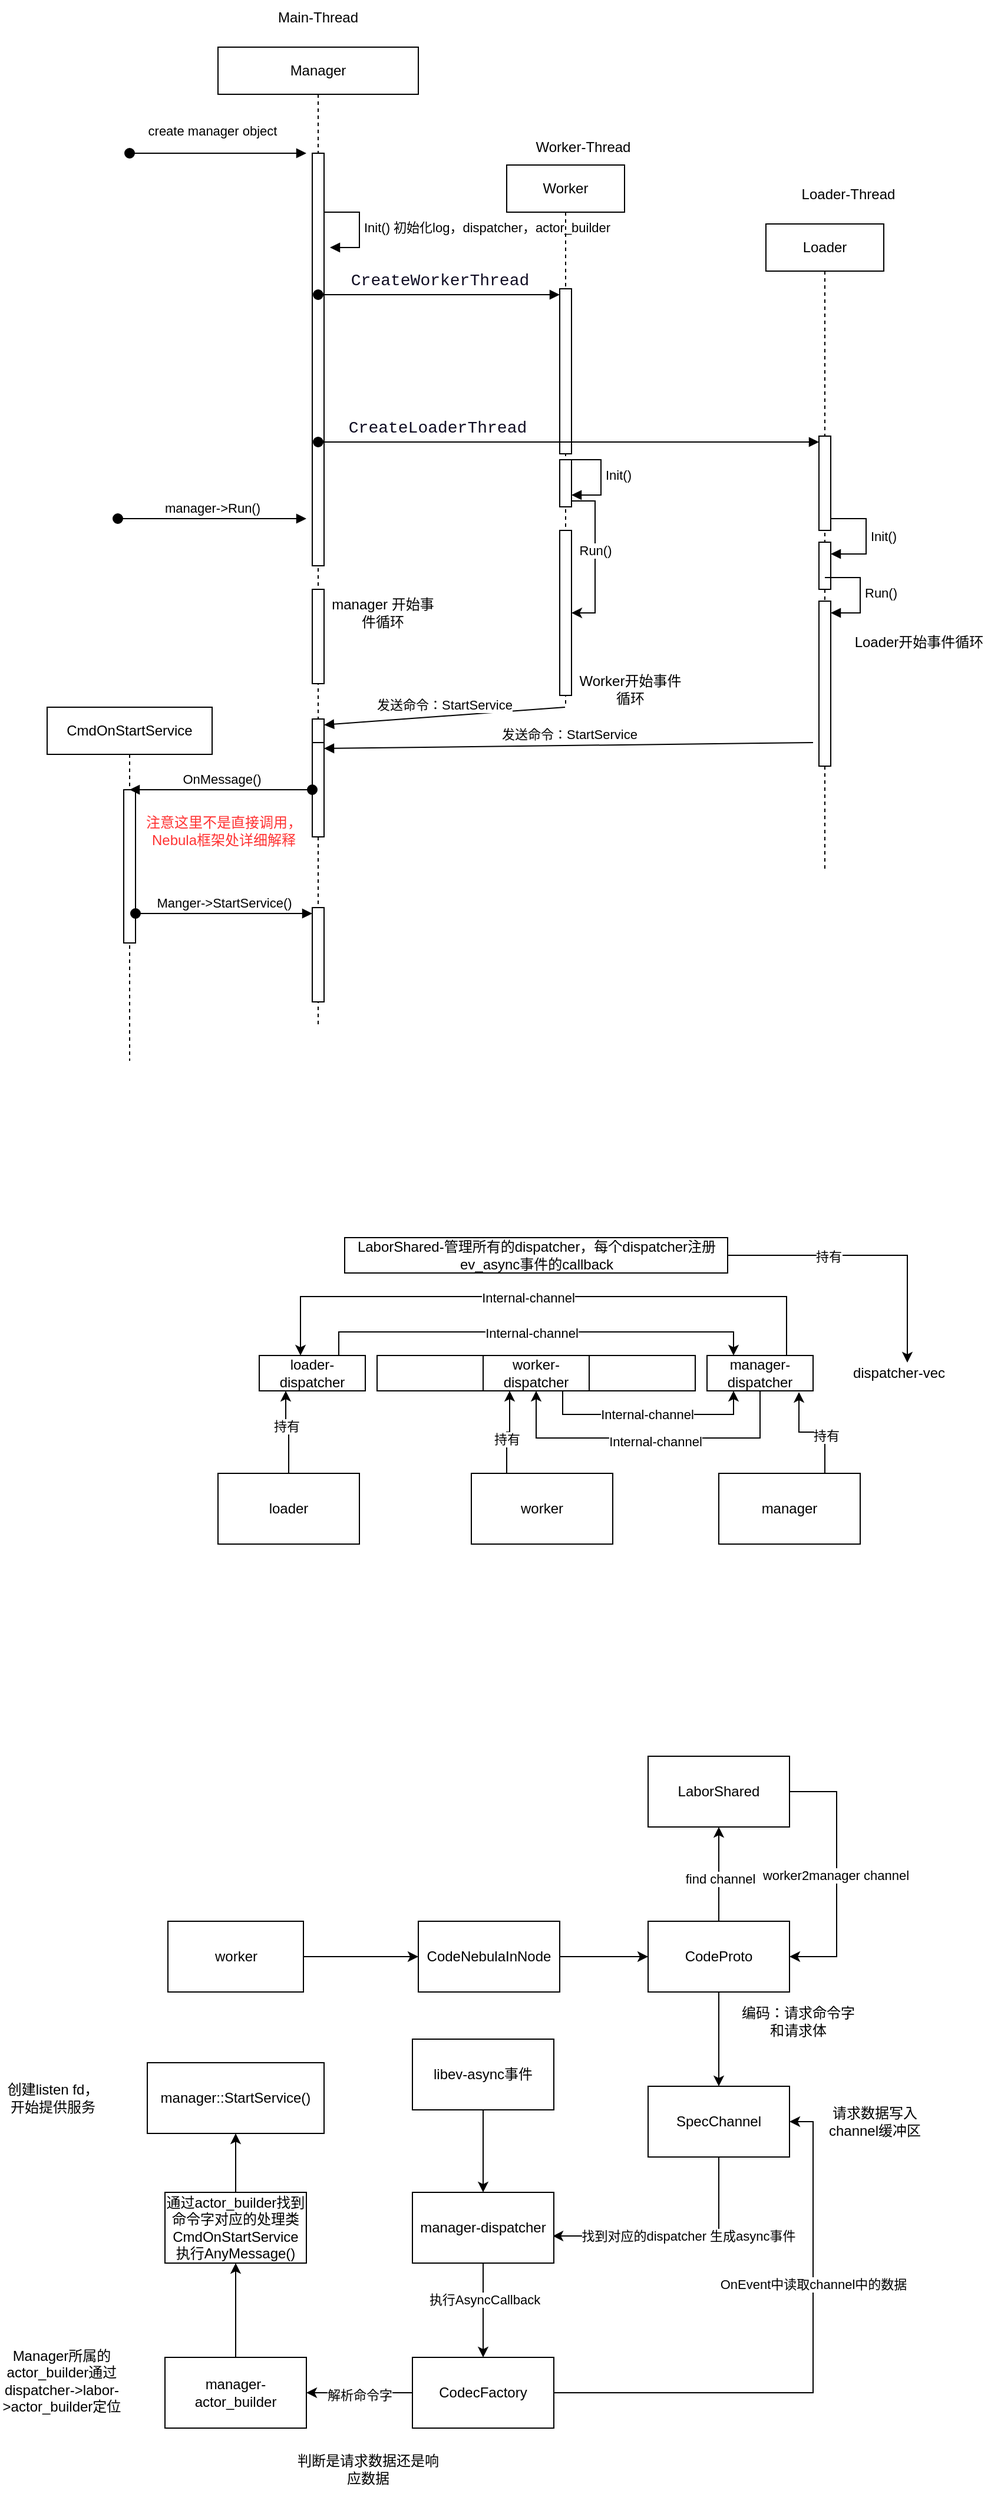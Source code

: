 <mxfile version="22.1.2" type="github">
  <diagram name="第 1 页" id="exQQPddznj57JsKQ9eLf">
    <mxGraphModel dx="2261" dy="841" grid="1" gridSize="10" guides="1" tooltips="1" connect="1" arrows="1" fold="1" page="1" pageScale="1" pageWidth="827" pageHeight="1169" math="0" shadow="0">
      <root>
        <mxCell id="0" />
        <mxCell id="1" parent="0" />
        <mxCell id="TXQwF1Fj1RK-C48ThL0Z-1" value="Manager" style="shape=umlLifeline;perimeter=lifelinePerimeter;whiteSpace=wrap;html=1;container=1;dropTarget=0;collapsible=0;recursiveResize=0;outlineConnect=0;portConstraint=eastwest;newEdgeStyle={&quot;curved&quot;:0,&quot;rounded&quot;:0};" vertex="1" parent="1">
          <mxGeometry x="5" y="300" width="170" height="830" as="geometry" />
        </mxCell>
        <mxCell id="TXQwF1Fj1RK-C48ThL0Z-2" value="" style="html=1;points=[[0,0,0,0,5],[0,1,0,0,-5],[1,0,0,0,5],[1,1,0,0,-5]];perimeter=orthogonalPerimeter;outlineConnect=0;targetShapes=umlLifeline;portConstraint=eastwest;newEdgeStyle={&quot;curved&quot;:0,&quot;rounded&quot;:0};" vertex="1" parent="TXQwF1Fj1RK-C48ThL0Z-1">
          <mxGeometry x="80" y="90" width="10" height="350" as="geometry" />
        </mxCell>
        <mxCell id="TXQwF1Fj1RK-C48ThL0Z-30" value="" style="html=1;points=[[0,0,0,0,5],[0,1,0,0,-5],[1,0,0,0,5],[1,1,0,0,-5]];perimeter=orthogonalPerimeter;outlineConnect=0;targetShapes=umlLifeline;portConstraint=eastwest;newEdgeStyle={&quot;curved&quot;:0,&quot;rounded&quot;:0};" vertex="1" parent="TXQwF1Fj1RK-C48ThL0Z-1">
          <mxGeometry x="80" y="460" width="10" height="80" as="geometry" />
        </mxCell>
        <mxCell id="TXQwF1Fj1RK-C48ThL0Z-32" value="manager 开始事件循环" style="text;html=1;strokeColor=none;fillColor=none;align=center;verticalAlign=middle;whiteSpace=wrap;rounded=0;" vertex="1" parent="TXQwF1Fj1RK-C48ThL0Z-1">
          <mxGeometry x="90" y="460" width="100" height="40" as="geometry" />
        </mxCell>
        <mxCell id="TXQwF1Fj1RK-C48ThL0Z-35" value="Init() 初始化log，dispatcher，actor_builder" style="html=1;align=left;spacingLeft=2;endArrow=block;rounded=0;edgeStyle=orthogonalEdgeStyle;curved=0;rounded=0;" edge="1" parent="TXQwF1Fj1RK-C48ThL0Z-1">
          <mxGeometry x="0.012" relative="1" as="geometry">
            <mxPoint x="90" y="140" as="sourcePoint" />
            <Array as="points">
              <mxPoint x="120" y="140" />
              <mxPoint x="120" y="170" />
            </Array>
            <mxPoint x="95" y="170" as="targetPoint" />
            <mxPoint as="offset" />
          </mxGeometry>
        </mxCell>
        <mxCell id="TXQwF1Fj1RK-C48ThL0Z-44" value="" style="html=1;points=[[0,0,0,0,5],[0,1,0,0,-5],[1,0,0,0,5],[1,1,0,0,-5]];perimeter=orthogonalPerimeter;outlineConnect=0;targetShapes=umlLifeline;portConstraint=eastwest;newEdgeStyle={&quot;curved&quot;:0,&quot;rounded&quot;:0};" vertex="1" parent="TXQwF1Fj1RK-C48ThL0Z-1">
          <mxGeometry x="80" y="570" width="10" height="80" as="geometry" />
        </mxCell>
        <mxCell id="TXQwF1Fj1RK-C48ThL0Z-3" value="Worker" style="shape=umlLifeline;perimeter=lifelinePerimeter;whiteSpace=wrap;html=1;container=1;dropTarget=0;collapsible=0;recursiveResize=0;outlineConnect=0;portConstraint=eastwest;newEdgeStyle={&quot;curved&quot;:0,&quot;rounded&quot;:0};" vertex="1" parent="1">
          <mxGeometry x="250" y="400" width="100" height="460" as="geometry" />
        </mxCell>
        <mxCell id="TXQwF1Fj1RK-C48ThL0Z-6" value="" style="html=1;points=[[0,0,0,0,5],[0,1,0,0,-5],[1,0,0,0,5],[1,1,0,0,-5]];perimeter=orthogonalPerimeter;outlineConnect=0;targetShapes=umlLifeline;portConstraint=eastwest;newEdgeStyle={&quot;curved&quot;:0,&quot;rounded&quot;:0};" vertex="1" parent="TXQwF1Fj1RK-C48ThL0Z-3">
          <mxGeometry x="45" y="105" width="10" height="140" as="geometry" />
        </mxCell>
        <mxCell id="TXQwF1Fj1RK-C48ThL0Z-11" value="" style="html=1;points=[[0,0,0,0,5],[0,1,0,0,-5],[1,0,0,0,5],[1,1,0,0,-5]];perimeter=orthogonalPerimeter;outlineConnect=0;targetShapes=umlLifeline;portConstraint=eastwest;newEdgeStyle={&quot;curved&quot;:0,&quot;rounded&quot;:0};" vertex="1" parent="TXQwF1Fj1RK-C48ThL0Z-3">
          <mxGeometry x="45" y="250" width="10" height="40" as="geometry" />
        </mxCell>
        <mxCell id="TXQwF1Fj1RK-C48ThL0Z-22" style="edgeStyle=orthogonalEdgeStyle;rounded=0;orthogonalLoop=1;jettySize=auto;html=1;curved=0;exitX=1;exitY=1;exitDx=0;exitDy=-5;exitPerimeter=0;" edge="1" parent="TXQwF1Fj1RK-C48ThL0Z-3" source="TXQwF1Fj1RK-C48ThL0Z-11" target="TXQwF1Fj1RK-C48ThL0Z-13">
          <mxGeometry relative="1" as="geometry" />
        </mxCell>
        <mxCell id="TXQwF1Fj1RK-C48ThL0Z-23" value="Run()" style="edgeLabel;html=1;align=center;verticalAlign=middle;resizable=0;points=[];" vertex="1" connectable="0" parent="TXQwF1Fj1RK-C48ThL0Z-22">
          <mxGeometry x="-0.086" relative="1" as="geometry">
            <mxPoint as="offset" />
          </mxGeometry>
        </mxCell>
        <mxCell id="TXQwF1Fj1RK-C48ThL0Z-13" value="" style="html=1;points=[[0,0,0,0,5],[0,1,0,0,-5],[1,0,0,0,5],[1,1,0,0,-5]];perimeter=orthogonalPerimeter;outlineConnect=0;targetShapes=umlLifeline;portConstraint=eastwest;newEdgeStyle={&quot;curved&quot;:0,&quot;rounded&quot;:0};" vertex="1" parent="TXQwF1Fj1RK-C48ThL0Z-3">
          <mxGeometry x="45" y="310" width="10" height="140" as="geometry" />
        </mxCell>
        <mxCell id="TXQwF1Fj1RK-C48ThL0Z-4" value="Loader" style="shape=umlLifeline;perimeter=lifelinePerimeter;whiteSpace=wrap;html=1;container=1;dropTarget=0;collapsible=0;recursiveResize=0;outlineConnect=0;portConstraint=eastwest;newEdgeStyle={&quot;curved&quot;:0,&quot;rounded&quot;:0};" vertex="1" parent="1">
          <mxGeometry x="470" y="450" width="100" height="550" as="geometry" />
        </mxCell>
        <mxCell id="TXQwF1Fj1RK-C48ThL0Z-8" value="" style="html=1;points=[[0,0,0,0,5],[0,1,0,0,-5],[1,0,0,0,5],[1,1,0,0,-5]];perimeter=orthogonalPerimeter;outlineConnect=0;targetShapes=umlLifeline;portConstraint=eastwest;newEdgeStyle={&quot;curved&quot;:0,&quot;rounded&quot;:0};" vertex="1" parent="TXQwF1Fj1RK-C48ThL0Z-4">
          <mxGeometry x="45" y="180" width="10" height="80" as="geometry" />
        </mxCell>
        <mxCell id="TXQwF1Fj1RK-C48ThL0Z-15" value="" style="html=1;points=[[0,0,0,0,5],[0,1,0,0,-5],[1,0,0,0,5],[1,1,0,0,-5]];perimeter=orthogonalPerimeter;outlineConnect=0;targetShapes=umlLifeline;portConstraint=eastwest;newEdgeStyle={&quot;curved&quot;:0,&quot;rounded&quot;:0};" vertex="1" parent="TXQwF1Fj1RK-C48ThL0Z-4">
          <mxGeometry x="45" y="270" width="10" height="40" as="geometry" />
        </mxCell>
        <mxCell id="TXQwF1Fj1RK-C48ThL0Z-16" value="Init()" style="html=1;align=left;spacingLeft=2;endArrow=block;rounded=0;edgeStyle=orthogonalEdgeStyle;curved=0;rounded=0;" edge="1" target="TXQwF1Fj1RK-C48ThL0Z-15" parent="TXQwF1Fj1RK-C48ThL0Z-4">
          <mxGeometry relative="1" as="geometry">
            <mxPoint x="55" y="250" as="sourcePoint" />
            <Array as="points">
              <mxPoint x="85" y="280" />
            </Array>
            <mxPoint as="offset" />
          </mxGeometry>
        </mxCell>
        <mxCell id="TXQwF1Fj1RK-C48ThL0Z-17" value="" style="html=1;points=[[0,0,0,0,5],[0,1,0,0,-5],[1,0,0,0,5],[1,1,0,0,-5]];perimeter=orthogonalPerimeter;outlineConnect=0;targetShapes=umlLifeline;portConstraint=eastwest;newEdgeStyle={&quot;curved&quot;:0,&quot;rounded&quot;:0};" vertex="1" parent="TXQwF1Fj1RK-C48ThL0Z-4">
          <mxGeometry x="45" y="320" width="10" height="140" as="geometry" />
        </mxCell>
        <mxCell id="TXQwF1Fj1RK-C48ThL0Z-7" value="&lt;div style=&quot;font-family: Consolas, &amp;quot;Courier New&amp;quot;, monospace; font-size: 14px; line-height: 19px;&quot;&gt;&lt;font color=&quot;#100d23&quot; style=&quot;background-color: rgb(255, 255, 255);&quot;&gt;CreateWorkerThread&lt;/font&gt;&lt;/div&gt;" style="html=1;verticalAlign=bottom;startArrow=oval;endArrow=block;startSize=8;curved=0;rounded=0;entryX=0;entryY=0;entryDx=0;entryDy=5;" edge="1" target="TXQwF1Fj1RK-C48ThL0Z-6" parent="1" source="TXQwF1Fj1RK-C48ThL0Z-1">
          <mxGeometry x="0.002" relative="1" as="geometry">
            <mxPoint x="225" y="325" as="sourcePoint" />
            <mxPoint as="offset" />
          </mxGeometry>
        </mxCell>
        <mxCell id="TXQwF1Fj1RK-C48ThL0Z-9" value="&lt;div style=&quot;font-family: Consolas, &amp;quot;Courier New&amp;quot;, monospace; font-size: 14px; line-height: 19px;&quot;&gt;&lt;font color=&quot;#100d23&quot; style=&quot;background-color: rgb(255, 255, 255);&quot;&gt;CreateLoaderThread&lt;/font&gt;&lt;/div&gt;" style="html=1;verticalAlign=bottom;startArrow=oval;endArrow=block;startSize=8;curved=0;rounded=0;entryX=0;entryY=0;entryDx=0;entryDy=5;" edge="1" target="TXQwF1Fj1RK-C48ThL0Z-8" parent="1" source="TXQwF1Fj1RK-C48ThL0Z-1">
          <mxGeometry x="-0.525" relative="1" as="geometry">
            <mxPoint x="445" y="415" as="sourcePoint" />
            <mxPoint as="offset" />
          </mxGeometry>
        </mxCell>
        <mxCell id="TXQwF1Fj1RK-C48ThL0Z-19" value="Main-Thread" style="text;html=1;strokeColor=none;fillColor=none;align=center;verticalAlign=middle;whiteSpace=wrap;rounded=0;" vertex="1" parent="1">
          <mxGeometry x="40" y="260" width="100" height="30" as="geometry" />
        </mxCell>
        <mxCell id="TXQwF1Fj1RK-C48ThL0Z-20" value="Worker-Thread" style="text;html=1;strokeColor=none;fillColor=none;align=center;verticalAlign=middle;whiteSpace=wrap;rounded=0;" vertex="1" parent="1">
          <mxGeometry x="260" y="370" width="110" height="30" as="geometry" />
        </mxCell>
        <mxCell id="TXQwF1Fj1RK-C48ThL0Z-21" value="Loader-Thread" style="text;html=1;strokeColor=none;fillColor=none;align=center;verticalAlign=middle;whiteSpace=wrap;rounded=0;" vertex="1" parent="1">
          <mxGeometry x="490" y="410" width="100" height="30" as="geometry" />
        </mxCell>
        <mxCell id="TXQwF1Fj1RK-C48ThL0Z-28" value="create manager object" style="html=1;verticalAlign=bottom;startArrow=oval;startFill=1;endArrow=block;startSize=8;curved=0;rounded=0;" edge="1" parent="1">
          <mxGeometry x="-0.067" y="10" width="60" relative="1" as="geometry">
            <mxPoint x="-70" y="390" as="sourcePoint" />
            <mxPoint x="80" y="390" as="targetPoint" />
            <mxPoint as="offset" />
          </mxGeometry>
        </mxCell>
        <mxCell id="TXQwF1Fj1RK-C48ThL0Z-31" value="manager-&amp;gt;Run()" style="html=1;verticalAlign=bottom;startArrow=oval;startFill=1;endArrow=block;startSize=8;curved=0;rounded=0;" edge="1" parent="1">
          <mxGeometry width="60" relative="1" as="geometry">
            <mxPoint x="-80" y="700" as="sourcePoint" />
            <mxPoint x="80" y="700" as="targetPoint" />
          </mxGeometry>
        </mxCell>
        <mxCell id="TXQwF1Fj1RK-C48ThL0Z-37" value="Init()" style="html=1;align=left;spacingLeft=2;endArrow=block;rounded=0;edgeStyle=orthogonalEdgeStyle;curved=0;rounded=0;" edge="1" parent="1">
          <mxGeometry relative="1" as="geometry">
            <mxPoint x="300" y="650" as="sourcePoint" />
            <Array as="points">
              <mxPoint x="330" y="680" />
            </Array>
            <mxPoint x="305" y="680" as="targetPoint" />
          </mxGeometry>
        </mxCell>
        <mxCell id="TXQwF1Fj1RK-C48ThL0Z-41" value="Run()" style="html=1;align=left;spacingLeft=2;endArrow=block;rounded=0;edgeStyle=orthogonalEdgeStyle;curved=0;rounded=0;" edge="1" parent="1">
          <mxGeometry relative="1" as="geometry">
            <mxPoint x="520" y="750" as="sourcePoint" />
            <Array as="points">
              <mxPoint x="550" y="780" />
            </Array>
            <mxPoint x="525" y="780" as="targetPoint" />
          </mxGeometry>
        </mxCell>
        <mxCell id="TXQwF1Fj1RK-C48ThL0Z-42" value="Worker开始事件循环" style="text;html=1;strokeColor=none;fillColor=none;align=center;verticalAlign=middle;whiteSpace=wrap;rounded=0;" vertex="1" parent="1">
          <mxGeometry x="310" y="830" width="90" height="30" as="geometry" />
        </mxCell>
        <mxCell id="TXQwF1Fj1RK-C48ThL0Z-43" value="Loader开始事件循环" style="text;html=1;strokeColor=none;fillColor=none;align=center;verticalAlign=middle;whiteSpace=wrap;rounded=0;" vertex="1" parent="1">
          <mxGeometry x="540" y="790" width="120" height="30" as="geometry" />
        </mxCell>
        <mxCell id="TXQwF1Fj1RK-C48ThL0Z-45" value="发送命令：StartService" style="html=1;verticalAlign=bottom;endArrow=block;curved=0;rounded=0;entryX=1;entryY=0;entryDx=0;entryDy=5;" edge="1" target="TXQwF1Fj1RK-C48ThL0Z-44" parent="1" source="TXQwF1Fj1RK-C48ThL0Z-3">
          <mxGeometry relative="1" as="geometry">
            <mxPoint x="165" y="805" as="sourcePoint" />
          </mxGeometry>
        </mxCell>
        <mxCell id="TXQwF1Fj1RK-C48ThL0Z-47" value="" style="html=1;points=[[0,0,0,0,5],[0,1,0,0,-5],[1,0,0,0,5],[1,1,0,0,-5]];perimeter=orthogonalPerimeter;outlineConnect=0;targetShapes=umlLifeline;portConstraint=eastwest;newEdgeStyle={&quot;curved&quot;:0,&quot;rounded&quot;:0};" vertex="1" parent="1">
          <mxGeometry x="85" y="890" width="10" height="80" as="geometry" />
        </mxCell>
        <mxCell id="TXQwF1Fj1RK-C48ThL0Z-48" value="发送命令：StartService" style="html=1;verticalAlign=bottom;endArrow=block;curved=0;rounded=0;entryX=1;entryY=0;entryDx=0;entryDy=5;" edge="1" target="TXQwF1Fj1RK-C48ThL0Z-47" parent="1">
          <mxGeometry relative="1" as="geometry">
            <mxPoint x="510" y="890" as="sourcePoint" />
          </mxGeometry>
        </mxCell>
        <mxCell id="TXQwF1Fj1RK-C48ThL0Z-51" value="CmdOnStartService" style="shape=umlLifeline;perimeter=lifelinePerimeter;whiteSpace=wrap;html=1;container=1;dropTarget=0;collapsible=0;recursiveResize=0;outlineConnect=0;portConstraint=eastwest;newEdgeStyle={&quot;curved&quot;:0,&quot;rounded&quot;:0};" vertex="1" parent="1">
          <mxGeometry x="-140" y="860" width="140" height="300" as="geometry" />
        </mxCell>
        <mxCell id="TXQwF1Fj1RK-C48ThL0Z-53" value="" style="html=1;points=[[0,0,0,0,5],[0,1,0,0,-5],[1,0,0,0,5],[1,1,0,0,-5]];perimeter=orthogonalPerimeter;outlineConnect=0;targetShapes=umlLifeline;portConstraint=eastwest;newEdgeStyle={&quot;curved&quot;:0,&quot;rounded&quot;:0};" vertex="1" parent="TXQwF1Fj1RK-C48ThL0Z-51">
          <mxGeometry x="65" y="70" width="10" height="130" as="geometry" />
        </mxCell>
        <mxCell id="TXQwF1Fj1RK-C48ThL0Z-52" value="OnMessage()" style="html=1;verticalAlign=bottom;startArrow=oval;startFill=1;endArrow=block;startSize=8;curved=0;rounded=0;" edge="1" parent="1" source="TXQwF1Fj1RK-C48ThL0Z-47" target="TXQwF1Fj1RK-C48ThL0Z-51">
          <mxGeometry width="60" relative="1" as="geometry">
            <mxPoint x="-10" y="990" as="sourcePoint" />
            <mxPoint x="30" y="1060" as="targetPoint" />
          </mxGeometry>
        </mxCell>
        <mxCell id="TXQwF1Fj1RK-C48ThL0Z-54" value="&lt;font color=&quot;#ff3333&quot;&gt;注意这里不是直接调用，Nebula框架处详细解释&lt;/font&gt;" style="text;html=1;strokeColor=none;fillColor=none;align=center;verticalAlign=middle;whiteSpace=wrap;rounded=0;" vertex="1" parent="1">
          <mxGeometry x="-65" y="940" width="150" height="50" as="geometry" />
        </mxCell>
        <mxCell id="TXQwF1Fj1RK-C48ThL0Z-55" value="" style="html=1;points=[[0,0,0,0,5],[0,1,0,0,-5],[1,0,0,0,5],[1,1,0,0,-5]];perimeter=orthogonalPerimeter;outlineConnect=0;targetShapes=umlLifeline;portConstraint=eastwest;newEdgeStyle={&quot;curved&quot;:0,&quot;rounded&quot;:0};" vertex="1" parent="1">
          <mxGeometry x="85" y="1030" width="10" height="80" as="geometry" />
        </mxCell>
        <mxCell id="TXQwF1Fj1RK-C48ThL0Z-56" value="Manger-&amp;gt;StartService()" style="html=1;verticalAlign=bottom;startArrow=oval;endArrow=block;startSize=8;curved=0;rounded=0;entryX=0;entryY=0;entryDx=0;entryDy=5;" edge="1" target="TXQwF1Fj1RK-C48ThL0Z-55" parent="1">
          <mxGeometry relative="1" as="geometry">
            <mxPoint x="-65" y="1035" as="sourcePoint" />
            <mxPoint as="offset" />
          </mxGeometry>
        </mxCell>
        <mxCell id="TXQwF1Fj1RK-C48ThL0Z-57" value="LaborShared-管理所有的dispatcher，每个dispatcher注册ev_async事件的callback" style="rounded=0;whiteSpace=wrap;html=1;" vertex="1" parent="1">
          <mxGeometry x="112.5" y="1310" width="325" height="30" as="geometry" />
        </mxCell>
        <mxCell id="TXQwF1Fj1RK-C48ThL0Z-58" value="" style="rounded=0;whiteSpace=wrap;html=1;" vertex="1" parent="1">
          <mxGeometry x="140" y="1410" width="270" height="30" as="geometry" />
        </mxCell>
        <mxCell id="TXQwF1Fj1RK-C48ThL0Z-72" style="edgeStyle=orthogonalEdgeStyle;rounded=0;orthogonalLoop=1;jettySize=auto;html=1;exitX=0.75;exitY=0;exitDx=0;exitDy=0;entryX=0.25;entryY=0;entryDx=0;entryDy=0;" edge="1" parent="1" source="TXQwF1Fj1RK-C48ThL0Z-59" target="TXQwF1Fj1RK-C48ThL0Z-61">
          <mxGeometry relative="1" as="geometry" />
        </mxCell>
        <mxCell id="TXQwF1Fj1RK-C48ThL0Z-74" value="Internal-channel" style="edgeLabel;html=1;align=center;verticalAlign=middle;resizable=0;points=[];" vertex="1" connectable="0" parent="TXQwF1Fj1RK-C48ThL0Z-72">
          <mxGeometry x="-0.027" y="-1" relative="1" as="geometry">
            <mxPoint x="1" as="offset" />
          </mxGeometry>
        </mxCell>
        <mxCell id="TXQwF1Fj1RK-C48ThL0Z-59" value="loader-dispatcher" style="rounded=0;whiteSpace=wrap;html=1;" vertex="1" parent="1">
          <mxGeometry x="40" y="1410" width="90" height="30" as="geometry" />
        </mxCell>
        <mxCell id="TXQwF1Fj1RK-C48ThL0Z-66" style="edgeStyle=orthogonalEdgeStyle;rounded=0;orthogonalLoop=1;jettySize=auto;html=1;exitX=0.75;exitY=1;exitDx=0;exitDy=0;entryX=0.25;entryY=1;entryDx=0;entryDy=0;" edge="1" parent="1" source="TXQwF1Fj1RK-C48ThL0Z-60" target="TXQwF1Fj1RK-C48ThL0Z-61">
          <mxGeometry relative="1" as="geometry" />
        </mxCell>
        <mxCell id="TXQwF1Fj1RK-C48ThL0Z-67" value="Internal-channel" style="edgeLabel;html=1;align=center;verticalAlign=middle;resizable=0;points=[];" vertex="1" connectable="0" parent="TXQwF1Fj1RK-C48ThL0Z-66">
          <mxGeometry x="-0.011" relative="1" as="geometry">
            <mxPoint as="offset" />
          </mxGeometry>
        </mxCell>
        <mxCell id="TXQwF1Fj1RK-C48ThL0Z-60" value="worker-dispatcher" style="rounded=0;whiteSpace=wrap;html=1;" vertex="1" parent="1">
          <mxGeometry x="230" y="1410" width="90" height="30" as="geometry" />
        </mxCell>
        <mxCell id="TXQwF1Fj1RK-C48ThL0Z-68" style="edgeStyle=orthogonalEdgeStyle;rounded=0;orthogonalLoop=1;jettySize=auto;html=1;exitX=0.5;exitY=1;exitDx=0;exitDy=0;entryX=0.5;entryY=1;entryDx=0;entryDy=0;" edge="1" parent="1" source="TXQwF1Fj1RK-C48ThL0Z-61" target="TXQwF1Fj1RK-C48ThL0Z-60">
          <mxGeometry relative="1" as="geometry">
            <Array as="points">
              <mxPoint x="465" y="1480" />
              <mxPoint x="275" y="1480" />
            </Array>
          </mxGeometry>
        </mxCell>
        <mxCell id="TXQwF1Fj1RK-C48ThL0Z-69" value="Internal-channel" style="edgeLabel;html=1;align=center;verticalAlign=middle;resizable=0;points=[];" vertex="1" connectable="0" parent="TXQwF1Fj1RK-C48ThL0Z-68">
          <mxGeometry x="-0.044" y="3" relative="1" as="geometry">
            <mxPoint as="offset" />
          </mxGeometry>
        </mxCell>
        <mxCell id="TXQwF1Fj1RK-C48ThL0Z-61" value="manager-dispatcher" style="rounded=0;whiteSpace=wrap;html=1;" vertex="1" parent="1">
          <mxGeometry x="420" y="1410" width="90" height="30" as="geometry" />
        </mxCell>
        <mxCell id="TXQwF1Fj1RK-C48ThL0Z-62" value="dispatcher-vec" style="text;html=1;strokeColor=none;fillColor=none;align=center;verticalAlign=middle;whiteSpace=wrap;rounded=0;" vertex="1" parent="1">
          <mxGeometry x="530" y="1415" width="106" height="20" as="geometry" />
        </mxCell>
        <mxCell id="TXQwF1Fj1RK-C48ThL0Z-73" style="edgeStyle=orthogonalEdgeStyle;rounded=0;orthogonalLoop=1;jettySize=auto;html=1;exitX=0.75;exitY=0;exitDx=0;exitDy=0;entryX=0.389;entryY=0;entryDx=0;entryDy=0;entryPerimeter=0;" edge="1" parent="1" source="TXQwF1Fj1RK-C48ThL0Z-61" target="TXQwF1Fj1RK-C48ThL0Z-59">
          <mxGeometry relative="1" as="geometry">
            <Array as="points">
              <mxPoint x="488" y="1360" />
              <mxPoint x="75" y="1360" />
            </Array>
          </mxGeometry>
        </mxCell>
        <mxCell id="TXQwF1Fj1RK-C48ThL0Z-75" value="Internal-channel" style="edgeLabel;html=1;align=center;verticalAlign=middle;resizable=0;points=[];" vertex="1" connectable="0" parent="TXQwF1Fj1RK-C48ThL0Z-73">
          <mxGeometry x="0.052" y="1" relative="1" as="geometry">
            <mxPoint as="offset" />
          </mxGeometry>
        </mxCell>
        <mxCell id="TXQwF1Fj1RK-C48ThL0Z-76" value="manager" style="rounded=0;whiteSpace=wrap;html=1;" vertex="1" parent="1">
          <mxGeometry x="430" y="1510" width="120" height="60" as="geometry" />
        </mxCell>
        <mxCell id="TXQwF1Fj1RK-C48ThL0Z-79" style="edgeStyle=orthogonalEdgeStyle;rounded=0;orthogonalLoop=1;jettySize=auto;html=1;exitX=0.5;exitY=0;exitDx=0;exitDy=0;entryX=0.25;entryY=1;entryDx=0;entryDy=0;" edge="1" parent="1" source="TXQwF1Fj1RK-C48ThL0Z-77" target="TXQwF1Fj1RK-C48ThL0Z-59">
          <mxGeometry relative="1" as="geometry" />
        </mxCell>
        <mxCell id="TXQwF1Fj1RK-C48ThL0Z-80" value="持有" style="edgeLabel;html=1;align=center;verticalAlign=middle;resizable=0;points=[];" vertex="1" connectable="0" parent="TXQwF1Fj1RK-C48ThL0Z-79">
          <mxGeometry x="0.172" y="1" relative="1" as="geometry">
            <mxPoint x="1" as="offset" />
          </mxGeometry>
        </mxCell>
        <mxCell id="TXQwF1Fj1RK-C48ThL0Z-77" value="loader" style="rounded=0;whiteSpace=wrap;html=1;" vertex="1" parent="1">
          <mxGeometry x="5" y="1510" width="120" height="60" as="geometry" />
        </mxCell>
        <mxCell id="TXQwF1Fj1RK-C48ThL0Z-81" style="edgeStyle=orthogonalEdgeStyle;rounded=0;orthogonalLoop=1;jettySize=auto;html=1;exitX=0.25;exitY=0;exitDx=0;exitDy=0;entryX=0.25;entryY=1;entryDx=0;entryDy=0;" edge="1" parent="1" source="TXQwF1Fj1RK-C48ThL0Z-78" target="TXQwF1Fj1RK-C48ThL0Z-60">
          <mxGeometry relative="1" as="geometry" />
        </mxCell>
        <mxCell id="TXQwF1Fj1RK-C48ThL0Z-82" value="持有" style="edgeLabel;html=1;align=center;verticalAlign=middle;resizable=0;points=[];" vertex="1" connectable="0" parent="TXQwF1Fj1RK-C48ThL0Z-81">
          <mxGeometry x="-0.2" relative="1" as="geometry">
            <mxPoint as="offset" />
          </mxGeometry>
        </mxCell>
        <mxCell id="TXQwF1Fj1RK-C48ThL0Z-78" value="worker" style="rounded=0;whiteSpace=wrap;html=1;" vertex="1" parent="1">
          <mxGeometry x="220" y="1510" width="120" height="60" as="geometry" />
        </mxCell>
        <mxCell id="TXQwF1Fj1RK-C48ThL0Z-83" style="edgeStyle=orthogonalEdgeStyle;rounded=0;orthogonalLoop=1;jettySize=auto;html=1;exitX=0.75;exitY=0;exitDx=0;exitDy=0;entryX=0.867;entryY=1.033;entryDx=0;entryDy=0;entryPerimeter=0;" edge="1" parent="1" source="TXQwF1Fj1RK-C48ThL0Z-76" target="TXQwF1Fj1RK-C48ThL0Z-61">
          <mxGeometry relative="1" as="geometry" />
        </mxCell>
        <mxCell id="TXQwF1Fj1RK-C48ThL0Z-84" value="持有" style="edgeLabel;html=1;align=center;verticalAlign=middle;resizable=0;points=[];" vertex="1" connectable="0" parent="TXQwF1Fj1RK-C48ThL0Z-83">
          <mxGeometry x="-0.297" y="-1" relative="1" as="geometry">
            <mxPoint as="offset" />
          </mxGeometry>
        </mxCell>
        <mxCell id="TXQwF1Fj1RK-C48ThL0Z-85" style="edgeStyle=orthogonalEdgeStyle;rounded=0;orthogonalLoop=1;jettySize=auto;html=1;exitX=1;exitY=0.5;exitDx=0;exitDy=0;entryX=0.566;entryY=0.05;entryDx=0;entryDy=0;entryPerimeter=0;" edge="1" parent="1" source="TXQwF1Fj1RK-C48ThL0Z-57" target="TXQwF1Fj1RK-C48ThL0Z-62">
          <mxGeometry relative="1" as="geometry" />
        </mxCell>
        <mxCell id="TXQwF1Fj1RK-C48ThL0Z-86" value="持有" style="edgeLabel;html=1;align=center;verticalAlign=middle;resizable=0;points=[];" vertex="1" connectable="0" parent="TXQwF1Fj1RK-C48ThL0Z-85">
          <mxGeometry x="-0.298" y="-1" relative="1" as="geometry">
            <mxPoint as="offset" />
          </mxGeometry>
        </mxCell>
        <mxCell id="TXQwF1Fj1RK-C48ThL0Z-91" style="edgeStyle=orthogonalEdgeStyle;rounded=0;orthogonalLoop=1;jettySize=auto;html=1;exitX=1;exitY=0.5;exitDx=0;exitDy=0;entryX=0;entryY=0.5;entryDx=0;entryDy=0;" edge="1" parent="1" source="TXQwF1Fj1RK-C48ThL0Z-87" target="TXQwF1Fj1RK-C48ThL0Z-90">
          <mxGeometry relative="1" as="geometry" />
        </mxCell>
        <mxCell id="TXQwF1Fj1RK-C48ThL0Z-87" value="worker" style="rounded=0;whiteSpace=wrap;html=1;" vertex="1" parent="1">
          <mxGeometry x="-37.5" y="1890" width="115" height="60" as="geometry" />
        </mxCell>
        <mxCell id="TXQwF1Fj1RK-C48ThL0Z-94" style="edgeStyle=orthogonalEdgeStyle;rounded=0;orthogonalLoop=1;jettySize=auto;html=1;exitX=1;exitY=0.5;exitDx=0;exitDy=0;entryX=0;entryY=0.5;entryDx=0;entryDy=0;" edge="1" parent="1" source="TXQwF1Fj1RK-C48ThL0Z-90" target="TXQwF1Fj1RK-C48ThL0Z-93">
          <mxGeometry relative="1" as="geometry" />
        </mxCell>
        <mxCell id="TXQwF1Fj1RK-C48ThL0Z-90" value="CodeNebulaInNode" style="rounded=0;whiteSpace=wrap;html=1;" vertex="1" parent="1">
          <mxGeometry x="175" y="1890" width="120" height="60" as="geometry" />
        </mxCell>
        <mxCell id="TXQwF1Fj1RK-C48ThL0Z-96" value="" style="edgeStyle=orthogonalEdgeStyle;rounded=0;orthogonalLoop=1;jettySize=auto;html=1;" edge="1" parent="1" source="TXQwF1Fj1RK-C48ThL0Z-93" target="TXQwF1Fj1RK-C48ThL0Z-95">
          <mxGeometry relative="1" as="geometry" />
        </mxCell>
        <mxCell id="TXQwF1Fj1RK-C48ThL0Z-99" value="find channel" style="edgeLabel;html=1;align=center;verticalAlign=middle;resizable=0;points=[];" vertex="1" connectable="0" parent="TXQwF1Fj1RK-C48ThL0Z-96">
          <mxGeometry x="-0.1" y="-1" relative="1" as="geometry">
            <mxPoint as="offset" />
          </mxGeometry>
        </mxCell>
        <mxCell id="TXQwF1Fj1RK-C48ThL0Z-102" value="" style="edgeStyle=orthogonalEdgeStyle;rounded=0;orthogonalLoop=1;jettySize=auto;html=1;" edge="1" parent="1" source="TXQwF1Fj1RK-C48ThL0Z-93">
          <mxGeometry relative="1" as="geometry">
            <mxPoint x="430" y="2030" as="targetPoint" />
          </mxGeometry>
        </mxCell>
        <mxCell id="TXQwF1Fj1RK-C48ThL0Z-93" value="CodeProto" style="rounded=0;whiteSpace=wrap;html=1;" vertex="1" parent="1">
          <mxGeometry x="370" y="1890" width="120" height="60" as="geometry" />
        </mxCell>
        <mxCell id="TXQwF1Fj1RK-C48ThL0Z-97" style="edgeStyle=orthogonalEdgeStyle;rounded=0;orthogonalLoop=1;jettySize=auto;html=1;exitX=1;exitY=0.5;exitDx=0;exitDy=0;entryX=1;entryY=0.5;entryDx=0;entryDy=0;" edge="1" parent="1" source="TXQwF1Fj1RK-C48ThL0Z-95" target="TXQwF1Fj1RK-C48ThL0Z-93">
          <mxGeometry relative="1" as="geometry">
            <Array as="points">
              <mxPoint x="530" y="1780" />
              <mxPoint x="530" y="1920" />
            </Array>
          </mxGeometry>
        </mxCell>
        <mxCell id="TXQwF1Fj1RK-C48ThL0Z-98" value="worker2manager channel" style="edgeLabel;html=1;align=center;verticalAlign=middle;resizable=0;points=[];" vertex="1" connectable="0" parent="TXQwF1Fj1RK-C48ThL0Z-97">
          <mxGeometry x="0.009" y="-1" relative="1" as="geometry">
            <mxPoint as="offset" />
          </mxGeometry>
        </mxCell>
        <mxCell id="TXQwF1Fj1RK-C48ThL0Z-95" value="LaborShared" style="rounded=0;whiteSpace=wrap;html=1;" vertex="1" parent="1">
          <mxGeometry x="370" y="1750" width="120" height="60" as="geometry" />
        </mxCell>
        <mxCell id="TXQwF1Fj1RK-C48ThL0Z-107" value="" style="edgeStyle=orthogonalEdgeStyle;rounded=0;orthogonalLoop=1;jettySize=auto;html=1;entryX=0.992;entryY=0.617;entryDx=0;entryDy=0;entryPerimeter=0;exitX=0.5;exitY=1;exitDx=0;exitDy=0;" edge="1" parent="1" source="TXQwF1Fj1RK-C48ThL0Z-103" target="TXQwF1Fj1RK-C48ThL0Z-110">
          <mxGeometry relative="1" as="geometry" />
        </mxCell>
        <mxCell id="TXQwF1Fj1RK-C48ThL0Z-108" value="找到对应的dispatcher 生成async事件" style="edgeLabel;html=1;align=center;verticalAlign=middle;resizable=0;points=[];" vertex="1" connectable="0" parent="TXQwF1Fj1RK-C48ThL0Z-107">
          <mxGeometry x="-0.1" relative="1" as="geometry">
            <mxPoint as="offset" />
          </mxGeometry>
        </mxCell>
        <mxCell id="TXQwF1Fj1RK-C48ThL0Z-103" value="SpecChannel" style="rounded=0;whiteSpace=wrap;html=1;" vertex="1" parent="1">
          <mxGeometry x="370" y="2030" width="120" height="60" as="geometry" />
        </mxCell>
        <mxCell id="TXQwF1Fj1RK-C48ThL0Z-104" value="请求数据写入channel缓冲区" style="text;html=1;strokeColor=none;fillColor=none;align=center;verticalAlign=middle;whiteSpace=wrap;rounded=0;" vertex="1" parent="1">
          <mxGeometry x="510" y="2037.5" width="105" height="45" as="geometry" />
        </mxCell>
        <mxCell id="TXQwF1Fj1RK-C48ThL0Z-105" value="编码：请求命令字和请求体" style="text;html=1;strokeColor=none;fillColor=none;align=center;verticalAlign=middle;whiteSpace=wrap;rounded=0;" vertex="1" parent="1">
          <mxGeometry x="445" y="1960" width="105" height="30" as="geometry" />
        </mxCell>
        <mxCell id="TXQwF1Fj1RK-C48ThL0Z-113" style="edgeStyle=orthogonalEdgeStyle;rounded=0;orthogonalLoop=1;jettySize=auto;html=1;exitX=0.5;exitY=1;exitDx=0;exitDy=0;" edge="1" parent="1" source="TXQwF1Fj1RK-C48ThL0Z-106" target="TXQwF1Fj1RK-C48ThL0Z-110">
          <mxGeometry relative="1" as="geometry" />
        </mxCell>
        <mxCell id="TXQwF1Fj1RK-C48ThL0Z-106" value="libev-async事件" style="whiteSpace=wrap;html=1;rounded=0;" vertex="1" parent="1">
          <mxGeometry x="170" y="1990" width="120" height="60" as="geometry" />
        </mxCell>
        <mxCell id="TXQwF1Fj1RK-C48ThL0Z-116" value="" style="edgeStyle=orthogonalEdgeStyle;rounded=0;orthogonalLoop=1;jettySize=auto;html=1;" edge="1" parent="1" source="TXQwF1Fj1RK-C48ThL0Z-110" target="TXQwF1Fj1RK-C48ThL0Z-115">
          <mxGeometry relative="1" as="geometry" />
        </mxCell>
        <mxCell id="TXQwF1Fj1RK-C48ThL0Z-117" value="执行AsyncCallback" style="edgeLabel;html=1;align=center;verticalAlign=middle;resizable=0;points=[];" vertex="1" connectable="0" parent="TXQwF1Fj1RK-C48ThL0Z-116">
          <mxGeometry x="-0.225" y="1" relative="1" as="geometry">
            <mxPoint as="offset" />
          </mxGeometry>
        </mxCell>
        <mxCell id="TXQwF1Fj1RK-C48ThL0Z-110" value="manager-dispatcher" style="rounded=0;whiteSpace=wrap;html=1;" vertex="1" parent="1">
          <mxGeometry x="170" y="2120" width="120" height="60" as="geometry" />
        </mxCell>
        <mxCell id="TXQwF1Fj1RK-C48ThL0Z-121" style="edgeStyle=orthogonalEdgeStyle;rounded=0;orthogonalLoop=1;jettySize=auto;html=1;exitX=1;exitY=0.5;exitDx=0;exitDy=0;entryX=1;entryY=0.5;entryDx=0;entryDy=0;" edge="1" parent="1" source="TXQwF1Fj1RK-C48ThL0Z-115" target="TXQwF1Fj1RK-C48ThL0Z-103">
          <mxGeometry relative="1" as="geometry" />
        </mxCell>
        <mxCell id="TXQwF1Fj1RK-C48ThL0Z-122" value="OnEvent中读取channel中的数据" style="edgeLabel;html=1;align=center;verticalAlign=middle;resizable=0;points=[];" vertex="1" connectable="0" parent="TXQwF1Fj1RK-C48ThL0Z-121">
          <mxGeometry x="0.328" relative="1" as="geometry">
            <mxPoint as="offset" />
          </mxGeometry>
        </mxCell>
        <mxCell id="TXQwF1Fj1RK-C48ThL0Z-124" value="" style="edgeStyle=orthogonalEdgeStyle;rounded=0;orthogonalLoop=1;jettySize=auto;html=1;" edge="1" parent="1" source="TXQwF1Fj1RK-C48ThL0Z-115" target="TXQwF1Fj1RK-C48ThL0Z-123">
          <mxGeometry relative="1" as="geometry" />
        </mxCell>
        <mxCell id="TXQwF1Fj1RK-C48ThL0Z-125" value="解析命令字" style="edgeLabel;html=1;align=center;verticalAlign=middle;resizable=0;points=[];" vertex="1" connectable="0" parent="TXQwF1Fj1RK-C48ThL0Z-124">
          <mxGeometry y="2" relative="1" as="geometry">
            <mxPoint as="offset" />
          </mxGeometry>
        </mxCell>
        <mxCell id="TXQwF1Fj1RK-C48ThL0Z-115" value="CodecFactory" style="whiteSpace=wrap;html=1;rounded=0;" vertex="1" parent="1">
          <mxGeometry x="170" y="2260" width="120" height="60" as="geometry" />
        </mxCell>
        <mxCell id="TXQwF1Fj1RK-C48ThL0Z-130" value="" style="edgeStyle=orthogonalEdgeStyle;rounded=0;orthogonalLoop=1;jettySize=auto;html=1;" edge="1" parent="1" source="TXQwF1Fj1RK-C48ThL0Z-123" target="TXQwF1Fj1RK-C48ThL0Z-129">
          <mxGeometry relative="1" as="geometry" />
        </mxCell>
        <mxCell id="TXQwF1Fj1RK-C48ThL0Z-123" value="manager-actor_builder" style="whiteSpace=wrap;html=1;rounded=0;" vertex="1" parent="1">
          <mxGeometry x="-40" y="2260" width="120" height="60" as="geometry" />
        </mxCell>
        <mxCell id="TXQwF1Fj1RK-C48ThL0Z-127" value="判断是请求数据还是响应数据" style="text;html=1;strokeColor=none;fillColor=none;align=center;verticalAlign=middle;whiteSpace=wrap;rounded=0;" vertex="1" parent="1">
          <mxGeometry x="70" y="2330" width="125" height="50" as="geometry" />
        </mxCell>
        <mxCell id="TXQwF1Fj1RK-C48ThL0Z-128" value="Manager所属的actor_builder通过dispatcher-&amp;gt;labor-&amp;gt;actor_builder定位" style="text;html=1;strokeColor=none;fillColor=none;align=center;verticalAlign=middle;whiteSpace=wrap;rounded=0;" vertex="1" parent="1">
          <mxGeometry x="-180" y="2240" width="105" height="80" as="geometry" />
        </mxCell>
        <mxCell id="TXQwF1Fj1RK-C48ThL0Z-132" value="" style="edgeStyle=orthogonalEdgeStyle;rounded=0;orthogonalLoop=1;jettySize=auto;html=1;" edge="1" parent="1" source="TXQwF1Fj1RK-C48ThL0Z-129" target="TXQwF1Fj1RK-C48ThL0Z-131">
          <mxGeometry relative="1" as="geometry" />
        </mxCell>
        <mxCell id="TXQwF1Fj1RK-C48ThL0Z-129" value="通过actor_builder找到命令字对应的处理类CmdOnStartService执行AnyMessage()" style="whiteSpace=wrap;html=1;rounded=0;" vertex="1" parent="1">
          <mxGeometry x="-40" y="2120" width="120" height="60" as="geometry" />
        </mxCell>
        <mxCell id="TXQwF1Fj1RK-C48ThL0Z-131" value="manager::StartService()" style="whiteSpace=wrap;html=1;rounded=0;" vertex="1" parent="1">
          <mxGeometry x="-55" y="2010" width="150" height="60" as="geometry" />
        </mxCell>
        <mxCell id="TXQwF1Fj1RK-C48ThL0Z-133" value="创建listen fd，开始提供服务" style="text;html=1;strokeColor=none;fillColor=none;align=center;verticalAlign=middle;whiteSpace=wrap;rounded=0;" vertex="1" parent="1">
          <mxGeometry x="-180" y="2020" width="90" height="40" as="geometry" />
        </mxCell>
      </root>
    </mxGraphModel>
  </diagram>
</mxfile>
